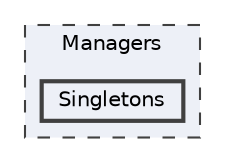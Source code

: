 digraph "Managers/Singletons"
{
 // LATEX_PDF_SIZE
  bgcolor="transparent";
  edge [fontname=Helvetica,fontsize=10,labelfontname=Helvetica,labelfontsize=10];
  node [fontname=Helvetica,fontsize=10,shape=box,height=0.2,width=0.4];
  compound=true
  subgraph clusterdir_91855b05e1f2e209b81e93ccc99d9d31 {
    graph [ bgcolor="#edf0f7", pencolor="grey25", label="Managers", fontname=Helvetica,fontsize=10 style="filled,dashed", URL="dir_91855b05e1f2e209b81e93ccc99d9d31.html",tooltip=""]
  dir_5dcacd21e5f5bc5edefea22308d2b661 [label="Singletons", fillcolor="#edf0f7", color="grey25", style="filled,bold", URL="dir_5dcacd21e5f5bc5edefea22308d2b661.html",tooltip=""];
  }
}
